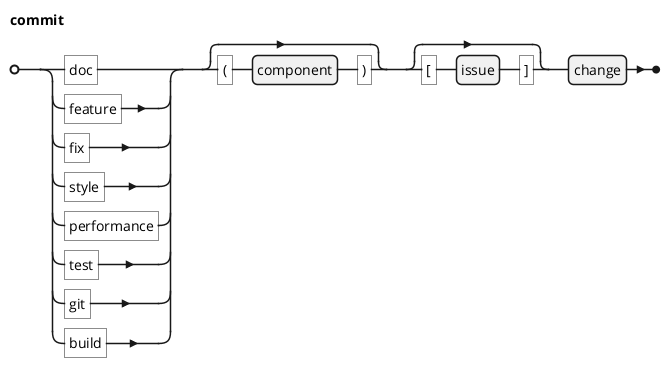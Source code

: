 @startebnf
skinparam defaultfontname "Open Sans"
commit = ("doc" | "feature" | "fix" | "style" | "performance" | "test" | "git" | "build"), ["(", component,")"], ["[", issue, "]"], change;
@endebnf